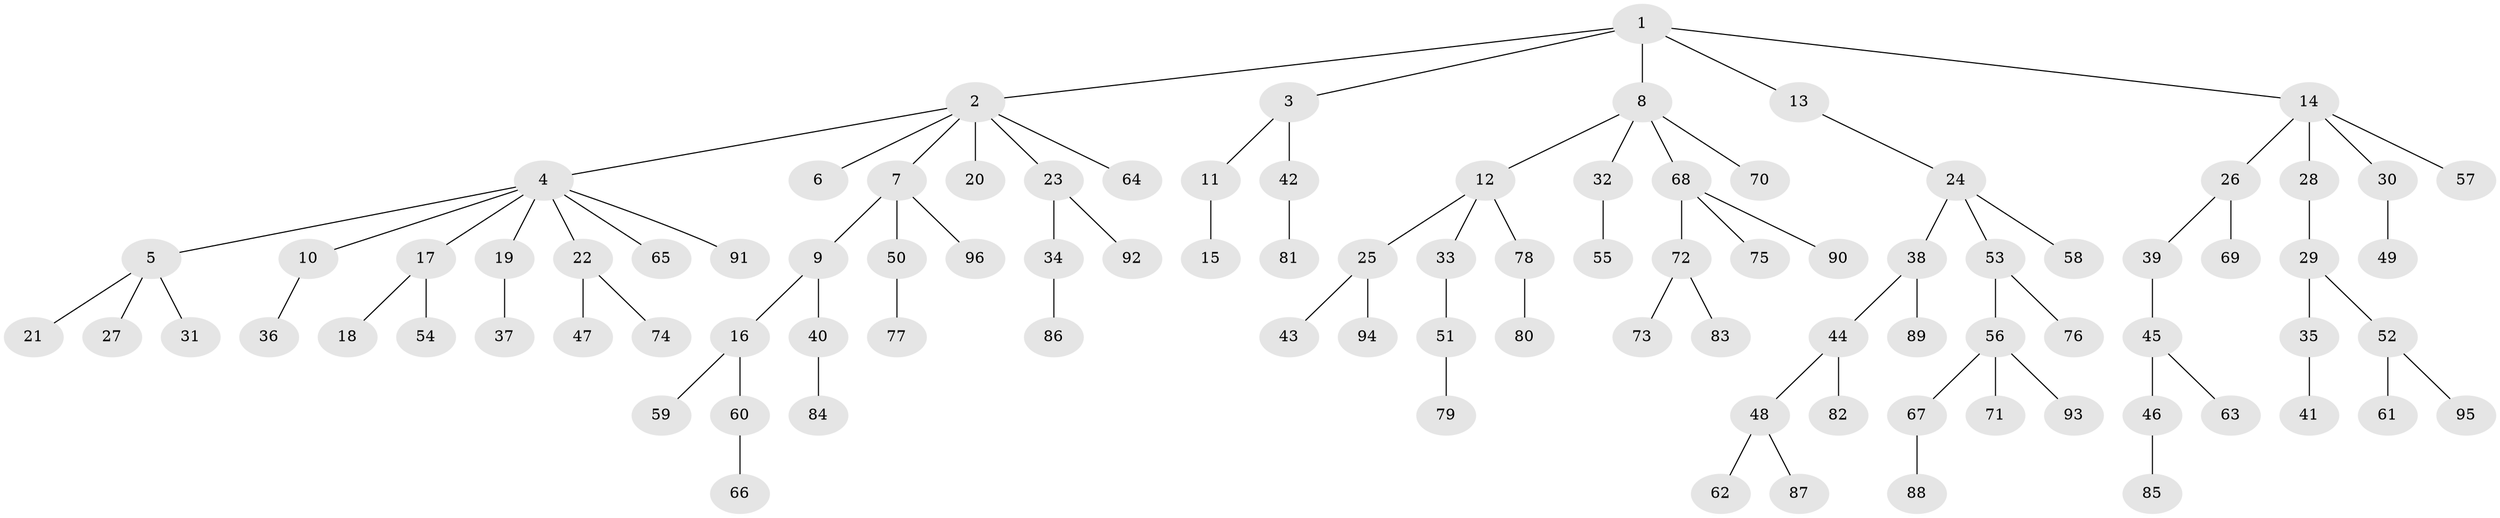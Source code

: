 // Generated by graph-tools (version 1.1) at 2025/53/03/09/25 04:53:35]
// undirected, 96 vertices, 95 edges
graph export_dot {
graph [start="1"]
  node [color=gray90,style=filled];
  1;
  2;
  3;
  4;
  5;
  6;
  7;
  8;
  9;
  10;
  11;
  12;
  13;
  14;
  15;
  16;
  17;
  18;
  19;
  20;
  21;
  22;
  23;
  24;
  25;
  26;
  27;
  28;
  29;
  30;
  31;
  32;
  33;
  34;
  35;
  36;
  37;
  38;
  39;
  40;
  41;
  42;
  43;
  44;
  45;
  46;
  47;
  48;
  49;
  50;
  51;
  52;
  53;
  54;
  55;
  56;
  57;
  58;
  59;
  60;
  61;
  62;
  63;
  64;
  65;
  66;
  67;
  68;
  69;
  70;
  71;
  72;
  73;
  74;
  75;
  76;
  77;
  78;
  79;
  80;
  81;
  82;
  83;
  84;
  85;
  86;
  87;
  88;
  89;
  90;
  91;
  92;
  93;
  94;
  95;
  96;
  1 -- 2;
  1 -- 3;
  1 -- 8;
  1 -- 13;
  1 -- 14;
  2 -- 4;
  2 -- 6;
  2 -- 7;
  2 -- 20;
  2 -- 23;
  2 -- 64;
  3 -- 11;
  3 -- 42;
  4 -- 5;
  4 -- 10;
  4 -- 17;
  4 -- 19;
  4 -- 22;
  4 -- 65;
  4 -- 91;
  5 -- 21;
  5 -- 27;
  5 -- 31;
  7 -- 9;
  7 -- 50;
  7 -- 96;
  8 -- 12;
  8 -- 32;
  8 -- 68;
  8 -- 70;
  9 -- 16;
  9 -- 40;
  10 -- 36;
  11 -- 15;
  12 -- 25;
  12 -- 33;
  12 -- 78;
  13 -- 24;
  14 -- 26;
  14 -- 28;
  14 -- 30;
  14 -- 57;
  16 -- 59;
  16 -- 60;
  17 -- 18;
  17 -- 54;
  19 -- 37;
  22 -- 47;
  22 -- 74;
  23 -- 34;
  23 -- 92;
  24 -- 38;
  24 -- 53;
  24 -- 58;
  25 -- 43;
  25 -- 94;
  26 -- 39;
  26 -- 69;
  28 -- 29;
  29 -- 35;
  29 -- 52;
  30 -- 49;
  32 -- 55;
  33 -- 51;
  34 -- 86;
  35 -- 41;
  38 -- 44;
  38 -- 89;
  39 -- 45;
  40 -- 84;
  42 -- 81;
  44 -- 48;
  44 -- 82;
  45 -- 46;
  45 -- 63;
  46 -- 85;
  48 -- 62;
  48 -- 87;
  50 -- 77;
  51 -- 79;
  52 -- 61;
  52 -- 95;
  53 -- 56;
  53 -- 76;
  56 -- 67;
  56 -- 71;
  56 -- 93;
  60 -- 66;
  67 -- 88;
  68 -- 72;
  68 -- 75;
  68 -- 90;
  72 -- 73;
  72 -- 83;
  78 -- 80;
}
